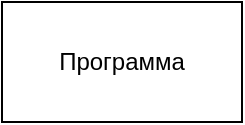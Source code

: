 <mxfile version="12.2.0" type="github" pages="1"><diagram id="6Rgxn3QgGYxXkhwNzbb1" name="Page-1"><mxGraphModel dx="856" dy="539" grid="1" gridSize="10" guides="1" tooltips="1" connect="1" arrows="1" fold="1" page="1" pageScale="1" pageWidth="827" pageHeight="1169" math="0" shadow="0"><root><mxCell id="0"/><mxCell id="1" parent="0"/><mxCell id="k5C1KgaQm_c6vzC5I1yr-1" value="Программа" style="rounded=0;whiteSpace=wrap;html=1;" vertex="1" parent="1"><mxGeometry x="360" y="80" width="120" height="60" as="geometry"/></mxCell></root></mxGraphModel></diagram></mxfile>